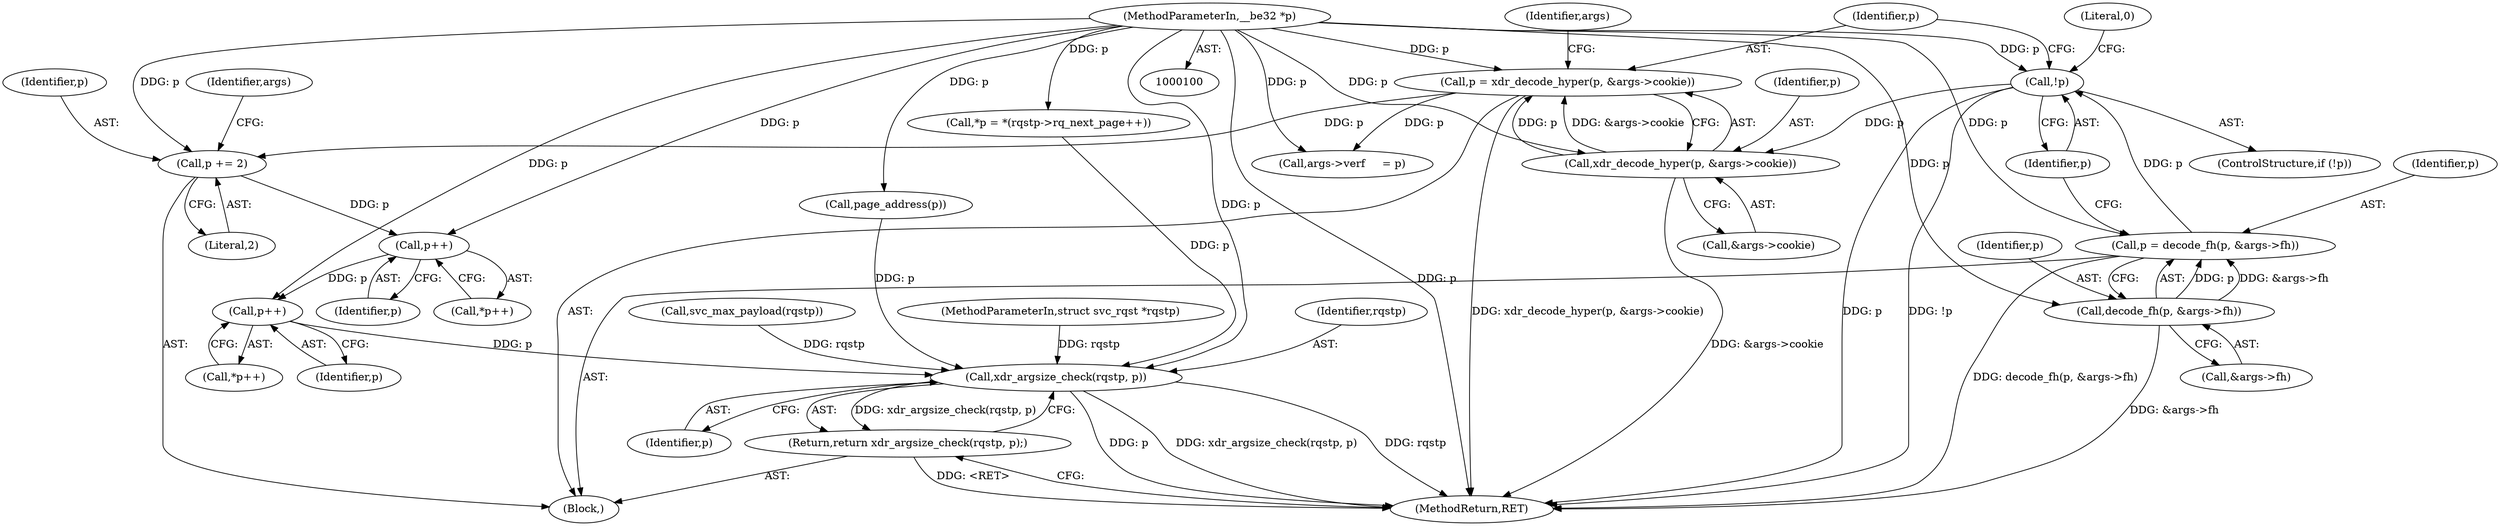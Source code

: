 digraph "0_linux_c70422f760c120480fee4de6c38804c72aa26bc1_7@pointer" {
"1000146" [label="(Call,p++)"];
"1000137" [label="(Call,p += 2)"];
"1000102" [label="(MethodParameterIn,__be32 *p)"];
"1000124" [label="(Call,p = xdr_decode_hyper(p, &args->cookie))"];
"1000126" [label="(Call,xdr_decode_hyper(p, &args->cookie))"];
"1000120" [label="(Call,!p)"];
"1000111" [label="(Call,p = decode_fh(p, &args->fh))"];
"1000113" [label="(Call,decode_fh(p, &args->fh))"];
"1000154" [label="(Call,p++)"];
"1000195" [label="(Call,xdr_argsize_check(rqstp, p))"];
"1000194" [label="(Return,return xdr_argsize_check(rqstp, p);)"];
"1000142" [label="(Identifier,args)"];
"1000139" [label="(Literal,2)"];
"1000111" [label="(Call,p = decode_fh(p, &args->fh))"];
"1000113" [label="(Call,decode_fh(p, &args->fh))"];
"1000119" [label="(ControlStructure,if (!p))"];
"1000114" [label="(Identifier,p)"];
"1000120" [label="(Call,!p)"];
"1000132" [label="(Call,args->verf     = p)"];
"1000125" [label="(Identifier,p)"];
"1000134" [label="(Identifier,args)"];
"1000115" [label="(Call,&args->fh)"];
"1000155" [label="(Identifier,p)"];
"1000104" [label="(Block,)"];
"1000173" [label="(Call,*p = *(rqstp->rq_next_page++))"];
"1000102" [label="(MethodParameterIn,__be32 *p)"];
"1000189" [label="(Call,page_address(p))"];
"1000153" [label="(Call,*p++)"];
"1000126" [label="(Call,xdr_decode_hyper(p, &args->cookie))"];
"1000147" [label="(Identifier,p)"];
"1000198" [label="(MethodReturn,RET)"];
"1000124" [label="(Call,p = xdr_decode_hyper(p, &args->cookie))"];
"1000128" [label="(Call,&args->cookie)"];
"1000123" [label="(Literal,0)"];
"1000196" [label="(Identifier,rqstp)"];
"1000194" [label="(Return,return xdr_argsize_check(rqstp, p);)"];
"1000109" [label="(Call,svc_max_payload(rqstp))"];
"1000138" [label="(Identifier,p)"];
"1000127" [label="(Identifier,p)"];
"1000112" [label="(Identifier,p)"];
"1000121" [label="(Identifier,p)"];
"1000137" [label="(Call,p += 2)"];
"1000195" [label="(Call,xdr_argsize_check(rqstp, p))"];
"1000146" [label="(Call,p++)"];
"1000197" [label="(Identifier,p)"];
"1000154" [label="(Call,p++)"];
"1000101" [label="(MethodParameterIn,struct svc_rqst *rqstp)"];
"1000145" [label="(Call,*p++)"];
"1000146" -> "1000145"  [label="AST: "];
"1000146" -> "1000147"  [label="CFG: "];
"1000147" -> "1000146"  [label="AST: "];
"1000145" -> "1000146"  [label="CFG: "];
"1000137" -> "1000146"  [label="DDG: p"];
"1000102" -> "1000146"  [label="DDG: p"];
"1000146" -> "1000154"  [label="DDG: p"];
"1000137" -> "1000104"  [label="AST: "];
"1000137" -> "1000139"  [label="CFG: "];
"1000138" -> "1000137"  [label="AST: "];
"1000139" -> "1000137"  [label="AST: "];
"1000142" -> "1000137"  [label="CFG: "];
"1000102" -> "1000137"  [label="DDG: p"];
"1000124" -> "1000137"  [label="DDG: p"];
"1000102" -> "1000100"  [label="AST: "];
"1000102" -> "1000198"  [label="DDG: p"];
"1000102" -> "1000111"  [label="DDG: p"];
"1000102" -> "1000113"  [label="DDG: p"];
"1000102" -> "1000120"  [label="DDG: p"];
"1000102" -> "1000124"  [label="DDG: p"];
"1000102" -> "1000126"  [label="DDG: p"];
"1000102" -> "1000132"  [label="DDG: p"];
"1000102" -> "1000154"  [label="DDG: p"];
"1000102" -> "1000173"  [label="DDG: p"];
"1000102" -> "1000189"  [label="DDG: p"];
"1000102" -> "1000195"  [label="DDG: p"];
"1000124" -> "1000104"  [label="AST: "];
"1000124" -> "1000126"  [label="CFG: "];
"1000125" -> "1000124"  [label="AST: "];
"1000126" -> "1000124"  [label="AST: "];
"1000134" -> "1000124"  [label="CFG: "];
"1000124" -> "1000198"  [label="DDG: xdr_decode_hyper(p, &args->cookie)"];
"1000126" -> "1000124"  [label="DDG: p"];
"1000126" -> "1000124"  [label="DDG: &args->cookie"];
"1000124" -> "1000132"  [label="DDG: p"];
"1000126" -> "1000128"  [label="CFG: "];
"1000127" -> "1000126"  [label="AST: "];
"1000128" -> "1000126"  [label="AST: "];
"1000126" -> "1000198"  [label="DDG: &args->cookie"];
"1000120" -> "1000126"  [label="DDG: p"];
"1000120" -> "1000119"  [label="AST: "];
"1000120" -> "1000121"  [label="CFG: "];
"1000121" -> "1000120"  [label="AST: "];
"1000123" -> "1000120"  [label="CFG: "];
"1000125" -> "1000120"  [label="CFG: "];
"1000120" -> "1000198"  [label="DDG: p"];
"1000120" -> "1000198"  [label="DDG: !p"];
"1000111" -> "1000120"  [label="DDG: p"];
"1000111" -> "1000104"  [label="AST: "];
"1000111" -> "1000113"  [label="CFG: "];
"1000112" -> "1000111"  [label="AST: "];
"1000113" -> "1000111"  [label="AST: "];
"1000121" -> "1000111"  [label="CFG: "];
"1000111" -> "1000198"  [label="DDG: decode_fh(p, &args->fh)"];
"1000113" -> "1000111"  [label="DDG: p"];
"1000113" -> "1000111"  [label="DDG: &args->fh"];
"1000113" -> "1000115"  [label="CFG: "];
"1000114" -> "1000113"  [label="AST: "];
"1000115" -> "1000113"  [label="AST: "];
"1000113" -> "1000198"  [label="DDG: &args->fh"];
"1000154" -> "1000153"  [label="AST: "];
"1000154" -> "1000155"  [label="CFG: "];
"1000155" -> "1000154"  [label="AST: "];
"1000153" -> "1000154"  [label="CFG: "];
"1000154" -> "1000195"  [label="DDG: p"];
"1000195" -> "1000194"  [label="AST: "];
"1000195" -> "1000197"  [label="CFG: "];
"1000196" -> "1000195"  [label="AST: "];
"1000197" -> "1000195"  [label="AST: "];
"1000194" -> "1000195"  [label="CFG: "];
"1000195" -> "1000198"  [label="DDG: p"];
"1000195" -> "1000198"  [label="DDG: xdr_argsize_check(rqstp, p)"];
"1000195" -> "1000198"  [label="DDG: rqstp"];
"1000195" -> "1000194"  [label="DDG: xdr_argsize_check(rqstp, p)"];
"1000109" -> "1000195"  [label="DDG: rqstp"];
"1000101" -> "1000195"  [label="DDG: rqstp"];
"1000189" -> "1000195"  [label="DDG: p"];
"1000173" -> "1000195"  [label="DDG: p"];
"1000194" -> "1000104"  [label="AST: "];
"1000198" -> "1000194"  [label="CFG: "];
"1000194" -> "1000198"  [label="DDG: <RET>"];
}
